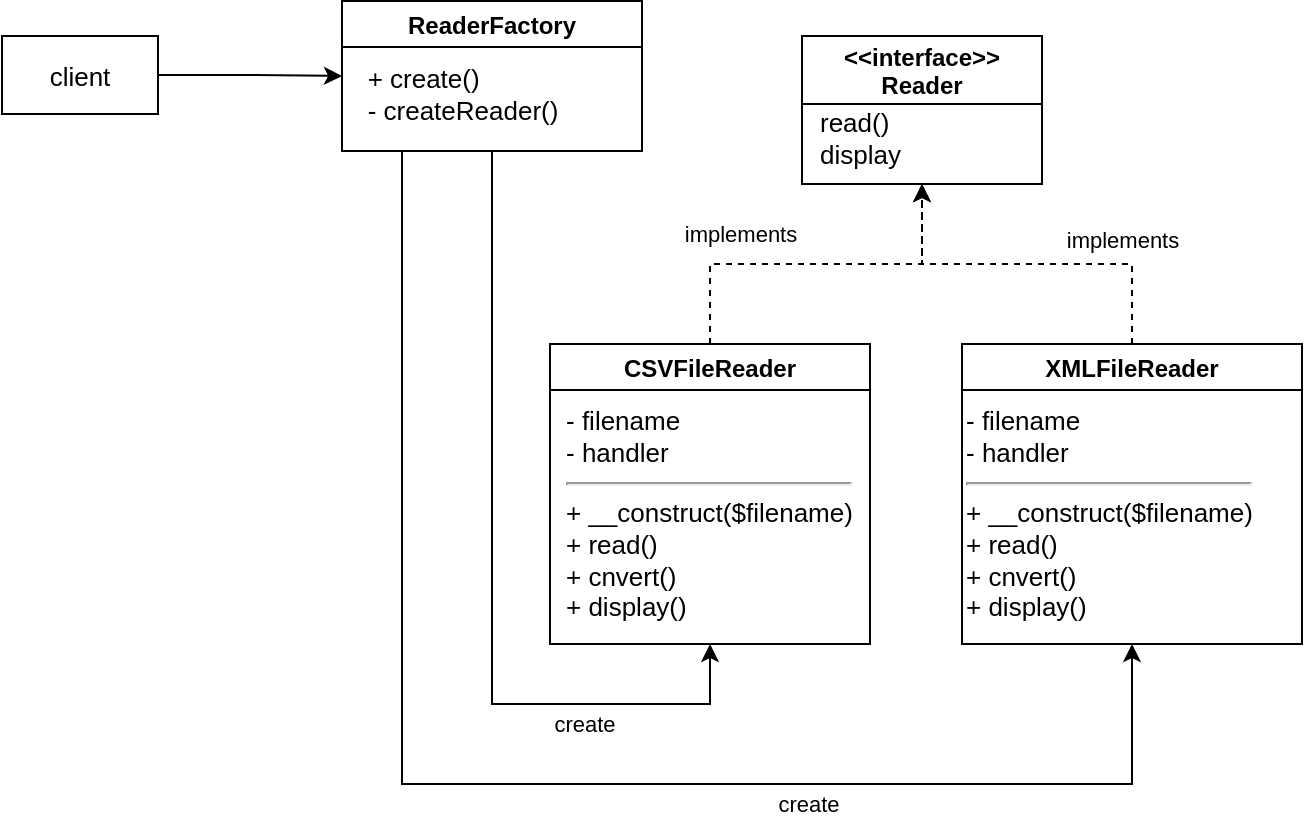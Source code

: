 <mxfile>
    <diagram id="Fia631ogE6X_l_nw2M9p" name="ページ1">
        <mxGraphModel dx="1165" dy="472" grid="1" gridSize="10" guides="1" tooltips="1" connect="1" arrows="1" fold="1" page="1" pageScale="1" pageWidth="827" pageHeight="1169" math="0" shadow="0">
            <root>
                <mxCell id="0"/>
                <mxCell id="1" parent="0"/>
                <mxCell id="11" style="edgeStyle=orthogonalEdgeStyle;rounded=0;orthogonalLoop=1;jettySize=auto;html=1;entryX=0;entryY=0.5;entryDx=0;entryDy=0;" edge="1" parent="1" source="2" target="3">
                    <mxGeometry relative="1" as="geometry"/>
                </mxCell>
                <mxCell id="2" value="client" style="rounded=0;whiteSpace=wrap;html=1;fontSize=13;" vertex="1" parent="1">
                    <mxGeometry x="60" y="166" width="78" height="39" as="geometry"/>
                </mxCell>
                <mxCell id="17" style="edgeStyle=orthogonalEdgeStyle;rounded=0;orthogonalLoop=1;jettySize=auto;html=1;entryX=0.5;entryY=1;entryDx=0;entryDy=0;" edge="1" parent="1" source="3" target="13">
                    <mxGeometry relative="1" as="geometry">
                        <mxPoint x="290" y="280.0" as="targetPoint"/>
                        <Array as="points">
                            <mxPoint x="305" y="500"/>
                            <mxPoint x="414" y="500"/>
                        </Array>
                    </mxGeometry>
                </mxCell>
                <mxCell id="19" value="create" style="edgeLabel;html=1;align=center;verticalAlign=middle;resizable=0;points=[];" vertex="1" connectable="0" parent="17">
                    <mxGeometry x="0.516" y="3" relative="1" as="geometry">
                        <mxPoint x="7" y="13" as="offset"/>
                    </mxGeometry>
                </mxCell>
                <mxCell id="18" style="edgeStyle=orthogonalEdgeStyle;rounded=0;orthogonalLoop=1;jettySize=auto;html=1;entryX=0.5;entryY=1;entryDx=0;entryDy=0;" edge="1" parent="1" source="3" target="9">
                    <mxGeometry relative="1" as="geometry">
                        <Array as="points">
                            <mxPoint x="260" y="540"/>
                            <mxPoint x="625" y="540"/>
                        </Array>
                    </mxGeometry>
                </mxCell>
                <mxCell id="20" value="create" style="edgeLabel;html=1;align=center;verticalAlign=middle;resizable=0;points=[];" vertex="1" connectable="0" parent="18">
                    <mxGeometry x="0.381" y="1" relative="1" as="geometry">
                        <mxPoint y="11" as="offset"/>
                    </mxGeometry>
                </mxCell>
                <mxCell id="3" value="ReaderFactory" style="swimlane;" vertex="1" parent="1">
                    <mxGeometry x="230" y="148.5" width="150" height="75" as="geometry"/>
                </mxCell>
                <mxCell id="4" value="&lt;div style=&quot;text-align: left ; font-size: 13px&quot;&gt;+ create()&lt;/div&gt;&lt;div style=&quot;text-align: left ; font-size: 13px&quot;&gt;- createReader()&lt;/div&gt;" style="text;html=1;align=center;verticalAlign=middle;resizable=0;points=[];autosize=1;strokeColor=none;fontSize=13;" vertex="1" parent="3">
                    <mxGeometry x="5" y="26" width="110" height="40" as="geometry"/>
                </mxCell>
                <mxCell id="6" value="&lt;&lt;interface&gt;&gt;&#10;Reader" style="swimlane;startSize=34;" vertex="1" parent="1">
                    <mxGeometry x="460" y="166" width="120" height="74" as="geometry"/>
                </mxCell>
                <mxCell id="7" value="&lt;div style=&quot;font-size: 13px;&quot;&gt;read()&lt;/div&gt;&lt;div style=&quot;font-size: 13px;&quot;&gt;display&lt;/div&gt;" style="text;html=1;align=left;verticalAlign=middle;resizable=0;points=[];autosize=1;strokeColor=none;fontSize=13;" vertex="1" parent="6">
                    <mxGeometry x="7" y="31" width="60" height="40" as="geometry"/>
                </mxCell>
                <mxCell id="22" style="edgeStyle=orthogonalEdgeStyle;rounded=0;orthogonalLoop=1;jettySize=auto;html=1;entryX=0.5;entryY=1;entryDx=0;entryDy=0;dashed=1;" edge="1" parent="1" source="9" target="6">
                    <mxGeometry relative="1" as="geometry"/>
                </mxCell>
                <mxCell id="23" value="implements" style="edgeLabel;html=1;align=center;verticalAlign=middle;resizable=0;points=[];" vertex="1" connectable="0" parent="22">
                    <mxGeometry x="-0.513" y="3" relative="1" as="geometry">
                        <mxPoint y="-15" as="offset"/>
                    </mxGeometry>
                </mxCell>
                <mxCell id="9" value="XMLFileReader" style="swimlane;startSize=23;" vertex="1" parent="1">
                    <mxGeometry x="540" y="320" width="170" height="150" as="geometry"/>
                </mxCell>
                <mxCell id="15" value="&lt;div style=&quot;font-size: 13px;&quot;&gt;- filename&lt;/div&gt;&lt;div style=&quot;font-size: 13px;&quot;&gt;- handler&lt;/div&gt;&lt;hr id=&quot;null&quot;&gt;+ __construct($filename)&lt;br&gt;+ read()&lt;br&gt;+ cnvert()&lt;br&gt;+ display()&lt;br&gt;" style="text;html=1;align=left;verticalAlign=middle;resizable=0;points=[];autosize=1;strokeColor=none;fontSize=13;" vertex="1" parent="9">
                    <mxGeometry y="25" width="160" height="120" as="geometry"/>
                </mxCell>
                <mxCell id="21" style="edgeStyle=orthogonalEdgeStyle;rounded=0;orthogonalLoop=1;jettySize=auto;html=1;entryX=0.5;entryY=1;entryDx=0;entryDy=0;dashed=1;" edge="1" parent="1" source="13" target="6">
                    <mxGeometry relative="1" as="geometry"/>
                </mxCell>
                <mxCell id="24" value="implements" style="edgeLabel;html=1;align=center;verticalAlign=middle;resizable=0;points=[];" vertex="1" connectable="0" parent="21">
                    <mxGeometry x="-0.316" y="3" relative="1" as="geometry">
                        <mxPoint x="-9" y="-12" as="offset"/>
                    </mxGeometry>
                </mxCell>
                <mxCell id="13" value="CSVFileReader" style="swimlane;" vertex="1" parent="1">
                    <mxGeometry x="334" y="320" width="160" height="150" as="geometry"/>
                </mxCell>
                <mxCell id="14" value="&lt;div style=&quot;font-size: 13px;&quot;&gt;- filename&lt;/div&gt;&lt;div style=&quot;font-size: 13px;&quot;&gt;- handler&lt;/div&gt;&lt;hr id=&quot;null&quot;&gt;+ __construct($filename)&lt;br&gt;+ read()&lt;br&gt;+ cnvert()&lt;br&gt;+ display()&lt;br&gt;" style="text;html=1;align=left;verticalAlign=middle;resizable=0;points=[];autosize=1;strokeColor=none;fontSize=13;" vertex="1" parent="13">
                    <mxGeometry x="6" y="25" width="160" height="120" as="geometry"/>
                </mxCell>
            </root>
        </mxGraphModel>
    </diagram>
</mxfile>